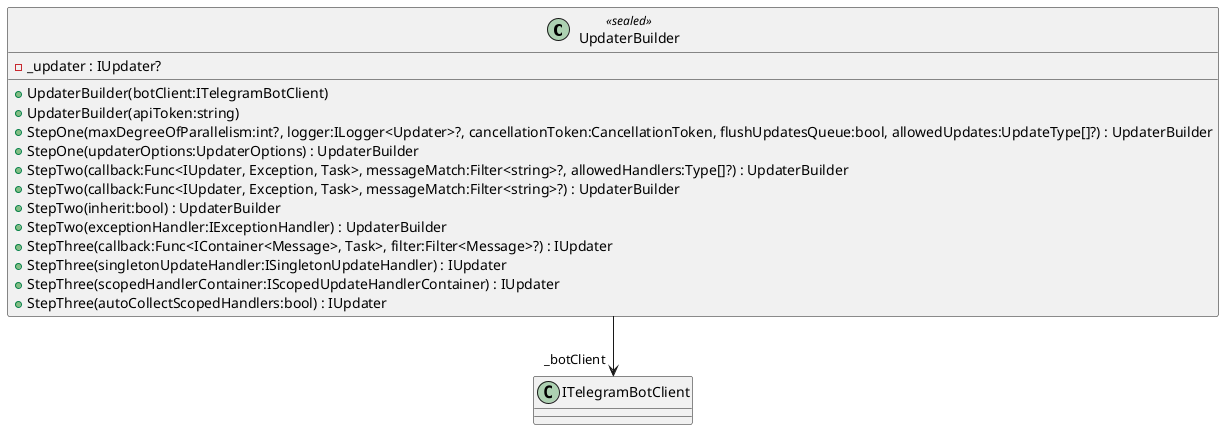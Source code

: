 @startuml
class UpdaterBuilder <<sealed>> {
    - _updater : IUpdater?
    + UpdaterBuilder(botClient:ITelegramBotClient)
    + UpdaterBuilder(apiToken:string)
    + StepOne(maxDegreeOfParallelism:int?, logger:ILogger<Updater>?, cancellationToken:CancellationToken, flushUpdatesQueue:bool, allowedUpdates:UpdateType[]?) : UpdaterBuilder
    + StepOne(updaterOptions:UpdaterOptions) : UpdaterBuilder
    + StepTwo(callback:Func<IUpdater, Exception, Task>, messageMatch:Filter<string>?, allowedHandlers:Type[]?) : UpdaterBuilder
    + StepTwo(callback:Func<IUpdater, Exception, Task>, messageMatch:Filter<string>?) : UpdaterBuilder
    + StepTwo(inherit:bool) : UpdaterBuilder
    + StepTwo(exceptionHandler:IExceptionHandler) : UpdaterBuilder
    + StepThree(callback:Func<IContainer<Message>, Task>, filter:Filter<Message>?) : IUpdater
    + StepThree(singletonUpdateHandler:ISingletonUpdateHandler) : IUpdater
    + StepThree(scopedHandlerContainer:IScopedUpdateHandlerContainer) : IUpdater
    + StepThree(autoCollectScopedHandlers:bool) : IUpdater
}
UpdaterBuilder --> "_botClient" ITelegramBotClient
@enduml
